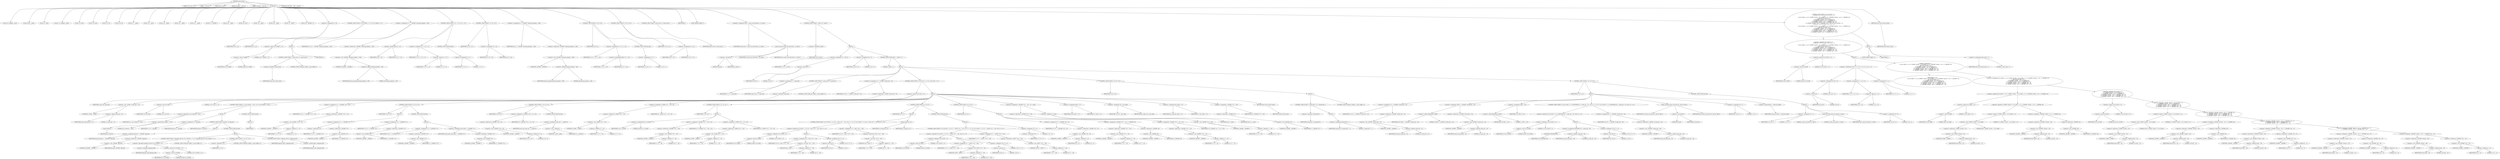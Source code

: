 digraph cache_insert {  
"1000121" [label = "(METHOD,cache_insert)" ]
"1000122" [label = "(PARAM,const char *a1)" ]
"1000123" [label = "(PARAM,__int64 a2)" ]
"1000124" [label = "(PARAM,time_t time1)" ]
"1000125" [label = "(PARAM,unsigned __int64 a4)" ]
"1000126" [label = "(PARAM,unsigned __int16 a5)" ]
"1000127" [label = "(BLOCK,,)" ]
"1000128" [label = "(LOCAL,v6: unsigned __int16)" ]
"1000129" [label = "(LOCAL,result: __int64)" ]
"1000130" [label = "(LOCAL,v11: bool)" ]
"1000131" [label = "(LOCAL,v12: unsigned __int64)" ]
"1000132" [label = "(LOCAL,v13: bool)" ]
"1000133" [label = "(LOCAL,v14: bool)" ]
"1000134" [label = "(LOCAL,v15: int)" ]
"1000135" [label = "(LOCAL,v16: int)" ]
"1000136" [label = "(LOCAL,v17: __int64)" ]
"1000137" [label = "(LOCAL,v18: __int16)" ]
"1000138" [label = "(LOCAL,v19: __int64)" ]
"1000139" [label = "(LOCAL,v20: __int64)" ]
"1000140" [label = "(LOCAL,v21: __int64)" ]
"1000141" [label = "(LOCAL,v22: _QWORD *)" ]
"1000142" [label = "(LOCAL,v23: __int64)" ]
"1000143" [label = "(LOCAL,v24: char *)" ]
"1000144" [label = "(LOCAL,v25: __int64)" ]
"1000145" [label = "(LOCAL,v26: __int64)" ]
"1000146" [label = "(LOCAL,v27: _BYTE *)" ]
"1000147" [label = "(LOCAL,v28: _QWORD [ 2 ])" ]
"1000148" [label = "(<operator>.assignment,v6 = a5)" ]
"1000149" [label = "(IDENTIFIER,v6,v6 = a5)" ]
"1000150" [label = "(IDENTIFIER,a5,v6 = a5)" ]
"1000151" [label = "(CONTROL_STRUCTURE,if ( (a5 & 0x980) == 0 ),if ( (a5 & 0x980) == 0 ))" ]
"1000152" [label = "(<operator>.equals,(a5 & 0x980) == 0)" ]
"1000153" [label = "(<operator>.and,a5 & 0x980)" ]
"1000154" [label = "(IDENTIFIER,a5,a5 & 0x980)" ]
"1000155" [label = "(LITERAL,0x980,a5 & 0x980)" ]
"1000156" [label = "(LITERAL,0,(a5 & 0x980) == 0)" ]
"1000157" [label = "(BLOCK,,)" ]
"1000158" [label = "(CONTROL_STRUCTURE,if ( !insert_error ),if ( !insert_error ))" ]
"1000159" [label = "(<operator>.logicalNot,!insert_error)" ]
"1000160" [label = "(IDENTIFIER,insert_error,!insert_error)" ]
"1000161" [label = "(CONTROL_STRUCTURE,goto LABEL_3;,goto LABEL_3;)" ]
"1000162" [label = "(IDENTIFIER,L,)" ]
"1000163" [label = "(<operator>.assignment,v12 = *(_QWORD *)(dnsmasq_daemon + 456))" ]
"1000164" [label = "(IDENTIFIER,v12,v12 = *(_QWORD *)(dnsmasq_daemon + 456))" ]
"1000165" [label = "(<operator>.indirection,*(_QWORD *)(dnsmasq_daemon + 456))" ]
"1000166" [label = "(<operator>.cast,(_QWORD *)(dnsmasq_daemon + 456))" ]
"1000167" [label = "(UNKNOWN,_QWORD *,_QWORD *)" ]
"1000168" [label = "(<operator>.addition,dnsmasq_daemon + 456)" ]
"1000169" [label = "(IDENTIFIER,dnsmasq_daemon,dnsmasq_daemon + 456)" ]
"1000170" [label = "(LITERAL,456,dnsmasq_daemon + 456)" ]
"1000171" [label = "(CONTROL_STRUCTURE,if ( a4 > v12 ),if ( a4 > v12 ))" ]
"1000172" [label = "(<operator>.greaterThan,a4 > v12)" ]
"1000173" [label = "(IDENTIFIER,a4,a4 > v12)" ]
"1000174" [label = "(IDENTIFIER,v12,a4 > v12)" ]
"1000175" [label = "(<operator>.assignment,v13 = v12 == 0)" ]
"1000176" [label = "(IDENTIFIER,v13,v13 = v12 == 0)" ]
"1000177" [label = "(<operator>.equals,v12 == 0)" ]
"1000178" [label = "(IDENTIFIER,v12,v12 == 0)" ]
"1000179" [label = "(LITERAL,0,v12 == 0)" ]
"1000180" [label = "(CONTROL_STRUCTURE,else,else)" ]
"1000181" [label = "(<operator>.assignment,v13 = 1)" ]
"1000182" [label = "(IDENTIFIER,v13,v13 = 1)" ]
"1000183" [label = "(LITERAL,1,v13 = 1)" ]
"1000184" [label = "(CONTROL_STRUCTURE,if ( v13 ),if ( v13 ))" ]
"1000185" [label = "(IDENTIFIER,v13,if ( v13 ))" ]
"1000186" [label = "(<operator>.assignment,v12 = a4)" ]
"1000187" [label = "(IDENTIFIER,v12,v12 = a4)" ]
"1000188" [label = "(IDENTIFIER,a4,v12 = a4)" ]
"1000189" [label = "(<operator>.assignment,a4 = *(_QWORD *)(dnsmasq_daemon + 448))" ]
"1000190" [label = "(IDENTIFIER,a4,a4 = *(_QWORD *)(dnsmasq_daemon + 448))" ]
"1000191" [label = "(<operator>.indirection,*(_QWORD *)(dnsmasq_daemon + 448))" ]
"1000192" [label = "(<operator>.cast,(_QWORD *)(dnsmasq_daemon + 448))" ]
"1000193" [label = "(UNKNOWN,_QWORD *,_QWORD *)" ]
"1000194" [label = "(<operator>.addition,dnsmasq_daemon + 448)" ]
"1000195" [label = "(IDENTIFIER,dnsmasq_daemon,dnsmasq_daemon + 448)" ]
"1000196" [label = "(LITERAL,448,dnsmasq_daemon + 448)" ]
"1000197" [label = "(CONTROL_STRUCTURE,if ( a4 ),if ( a4 ))" ]
"1000198" [label = "(IDENTIFIER,a4,if ( a4 ))" ]
"1000199" [label = "(<operator>.assignment,v14 = v12 >= a4)" ]
"1000200" [label = "(IDENTIFIER,v14,v14 = v12 >= a4)" ]
"1000201" [label = "(<operator>.greaterEqualsThan,v12 >= a4)" ]
"1000202" [label = "(IDENTIFIER,v12,v12 >= a4)" ]
"1000203" [label = "(IDENTIFIER,a4,v12 >= a4)" ]
"1000204" [label = "(CONTROL_STRUCTURE,else,else)" ]
"1000205" [label = "(<operator>.assignment,v14 = 1)" ]
"1000206" [label = "(IDENTIFIER,v14,v14 = 1)" ]
"1000207" [label = "(LITERAL,1,v14 = 1)" ]
"1000208" [label = "(CONTROL_STRUCTURE,if ( v14 ),if ( v14 ))" ]
"1000209" [label = "(IDENTIFIER,v14,if ( v14 ))" ]
"1000210" [label = "(<operator>.assignment,a4 = v12)" ]
"1000211" [label = "(IDENTIFIER,a4,a4 = v12)" ]
"1000212" [label = "(IDENTIFIER,v12,a4 = v12)" ]
"1000213" [label = "(CONTROL_STRUCTURE,if ( insert_error ),if ( insert_error ))" ]
"1000214" [label = "(IDENTIFIER,insert_error,if ( insert_error ))" ]
"1000215" [label = "(IDENTIFIER,L,)" ]
"1000216" [label = "(JUMP_TARGET,LABEL_3)" ]
"1000217" [label = "(<operator>.assignment,result = cache_scan_free((int)a1, a2, time1))" ]
"1000218" [label = "(IDENTIFIER,result,result = cache_scan_free((int)a1, a2, time1))" ]
"1000219" [label = "(cache_scan_free,cache_scan_free((int)a1, a2, time1))" ]
"1000220" [label = "(<operator>.cast,(int)a1)" ]
"1000221" [label = "(UNKNOWN,int,int)" ]
"1000222" [label = "(IDENTIFIER,a1,(int)a1)" ]
"1000223" [label = "(IDENTIFIER,a2,cache_scan_free((int)a1, a2, time1))" ]
"1000224" [label = "(IDENTIFIER,time1,cache_scan_free((int)a1, a2, time1))" ]
"1000225" [label = "(CONTROL_STRUCTURE,if ( !result ),if ( !result ))" ]
"1000226" [label = "(<operator>.logicalNot,!result)" ]
"1000227" [label = "(IDENTIFIER,result,!result)" ]
"1000228" [label = "(BLOCK,,)" ]
"1000229" [label = "(<operator>.assignment,v15 = v6 & 4)" ]
"1000230" [label = "(IDENTIFIER,v15,v15 = v6 & 4)" ]
"1000231" [label = "(<operator>.and,v6 & 4)" ]
"1000232" [label = "(IDENTIFIER,v6,v6 & 4)" ]
"1000233" [label = "(LITERAL,4,v6 & 4)" ]
"1000234" [label = "(<operator>.assignment,v16 = 0)" ]
"1000235" [label = "(IDENTIFIER,v16,v16 = 0)" ]
"1000236" [label = "(LITERAL,0,v16 = 0)" ]
"1000237" [label = "(CONTROL_STRUCTURE,while ( 1 ),while ( 1 ))" ]
"1000238" [label = "(LITERAL,1,while ( 1 ))" ]
"1000239" [label = "(BLOCK,,)" ]
"1000240" [label = "(<operator>.assignment,v17 = cache_tail)" ]
"1000241" [label = "(IDENTIFIER,v17,v17 = cache_tail)" ]
"1000242" [label = "(IDENTIFIER,cache_tail,v17 = cache_tail)" ]
"1000243" [label = "(CONTROL_STRUCTURE,if ( !cache_tail ),if ( !cache_tail ))" ]
"1000244" [label = "(<operator>.logicalNot,!cache_tail)" ]
"1000245" [label = "(IDENTIFIER,cache_tail,!cache_tail)" ]
"1000246" [label = "(CONTROL_STRUCTURE,goto LABEL_15;,goto LABEL_15;)" ]
"1000247" [label = "(<operator>.assignment,v18 = *(_WORD *)(cache_tail + 52))" ]
"1000248" [label = "(IDENTIFIER,v18,v18 = *(_WORD *)(cache_tail + 52))" ]
"1000249" [label = "(<operator>.indirection,*(_WORD *)(cache_tail + 52))" ]
"1000250" [label = "(<operator>.cast,(_WORD *)(cache_tail + 52))" ]
"1000251" [label = "(UNKNOWN,_WORD *,_WORD *)" ]
"1000252" [label = "(<operator>.addition,cache_tail + 52)" ]
"1000253" [label = "(IDENTIFIER,cache_tail,cache_tail + 52)" ]
"1000254" [label = "(LITERAL,52,cache_tail + 52)" ]
"1000255" [label = "(CONTROL_STRUCTURE,if ( (v18 & 0xC) == 0 ),if ( (v18 & 0xC) == 0 ))" ]
"1000256" [label = "(<operator>.equals,(v18 & 0xC) == 0)" ]
"1000257" [label = "(<operator>.and,v18 & 0xC)" ]
"1000258" [label = "(IDENTIFIER,v18,v18 & 0xC)" ]
"1000259" [label = "(LITERAL,0xC,v18 & 0xC)" ]
"1000260" [label = "(LITERAL,0,(v18 & 0xC) == 0)" ]
"1000261" [label = "(BLOCK,,)" ]
"1000262" [label = "(CONTROL_STRUCTURE,if ( a1 && strlen(a1) > 0x31 ),if ( a1 && strlen(a1) > 0x31 ))" ]
"1000263" [label = "(<operator>.logicalAnd,a1 && strlen(a1) > 0x31)" ]
"1000264" [label = "(IDENTIFIER,a1,a1 && strlen(a1) > 0x31)" ]
"1000265" [label = "(<operator>.greaterThan,strlen(a1) > 0x31)" ]
"1000266" [label = "(strlen,strlen(a1))" ]
"1000267" [label = "(IDENTIFIER,a1,strlen(a1))" ]
"1000268" [label = "(LITERAL,0x31,strlen(a1) > 0x31)" ]
"1000269" [label = "(BLOCK,,)" ]
"1000270" [label = "(<operator>.assignment,v21 = big_free)" ]
"1000271" [label = "(IDENTIFIER,v21,v21 = big_free)" ]
"1000272" [label = "(IDENTIFIER,big_free,v21 = big_free)" ]
"1000273" [label = "(CONTROL_STRUCTURE,if ( big_free ),if ( big_free ))" ]
"1000274" [label = "(IDENTIFIER,big_free,if ( big_free ))" ]
"1000275" [label = "(BLOCK,,)" ]
"1000276" [label = "(<operator>.assignment,big_free = *(_QWORD *)big_free)" ]
"1000277" [label = "(IDENTIFIER,big_free,big_free = *(_QWORD *)big_free)" ]
"1000278" [label = "(<operator>.indirection,*(_QWORD *)big_free)" ]
"1000279" [label = "(<operator>.cast,(_QWORD *)big_free)" ]
"1000280" [label = "(UNKNOWN,_QWORD *,_QWORD *)" ]
"1000281" [label = "(IDENTIFIER,big_free,(_QWORD *)big_free)" ]
"1000282" [label = "(CONTROL_STRUCTURE,else,else)" ]
"1000283" [label = "(BLOCK,,)" ]
"1000284" [label = "(CONTROL_STRUCTURE,if ( !bignames_left && (v6 & 0x5000) == 0 ),if ( !bignames_left && (v6 & 0x5000) == 0 ))" ]
"1000285" [label = "(<operator>.logicalAnd,!bignames_left && (v6 & 0x5000) == 0)" ]
"1000286" [label = "(<operator>.logicalNot,!bignames_left)" ]
"1000287" [label = "(IDENTIFIER,bignames_left,!bignames_left)" ]
"1000288" [label = "(<operator>.equals,(v6 & 0x5000) == 0)" ]
"1000289" [label = "(<operator>.and,v6 & 0x5000)" ]
"1000290" [label = "(IDENTIFIER,v6,v6 & 0x5000)" ]
"1000291" [label = "(LITERAL,0x5000,v6 & 0x5000)" ]
"1000292" [label = "(LITERAL,0,(v6 & 0x5000) == 0)" ]
"1000293" [label = "(CONTROL_STRUCTURE,goto LABEL_15;,goto LABEL_15;)" ]
"1000294" [label = "(CONTROL_STRUCTURE,if ( !v21 ),if ( !v21 ))" ]
"1000295" [label = "(<operator>.logicalNot,!v21)" ]
"1000296" [label = "(IDENTIFIER,v21,!v21)" ]
"1000297" [label = "(CONTROL_STRUCTURE,goto LABEL_15;,goto LABEL_15;)" ]
"1000298" [label = "(CONTROL_STRUCTURE,if ( bignames_left ),if ( bignames_left ))" ]
"1000299" [label = "(IDENTIFIER,bignames_left,if ( bignames_left ))" ]
"1000300" [label = "(<operator>.preDecrement,--bignames_left)" ]
"1000301" [label = "(IDENTIFIER,bignames_left,--bignames_left)" ]
"1000302" [label = "(CONTROL_STRUCTURE,else,else)" ]
"1000303" [label = "(BLOCK,,)" ]
"1000304" [label = "(IDENTIFIER,L,)" ]
"1000305" [label = "(<operator>.assignment,v22 = *(_QWORD **)(v17 + 8))" ]
"1000306" [label = "(IDENTIFIER,v22,v22 = *(_QWORD **)(v17 + 8))" ]
"1000307" [label = "(<operator>.indirection,*(_QWORD **)(v17 + 8))" ]
"1000308" [label = "(<operator>.cast,(_QWORD **)(v17 + 8))" ]
"1000309" [label = "(UNKNOWN,_QWORD **,_QWORD **)" ]
"1000310" [label = "(<operator>.addition,v17 + 8)" ]
"1000311" [label = "(IDENTIFIER,v17,v17 + 8)" ]
"1000312" [label = "(LITERAL,8,v17 + 8)" ]
"1000313" [label = "(CONTROL_STRUCTURE,if ( v22 ),if ( v22 ))" ]
"1000314" [label = "(IDENTIFIER,v22,if ( v22 ))" ]
"1000315" [label = "(BLOCK,,)" ]
"1000316" [label = "(<operator>.assignment,*v22 = *(_QWORD *)v17)" ]
"1000317" [label = "(<operator>.indirection,*v22)" ]
"1000318" [label = "(IDENTIFIER,v22,*v22 = *(_QWORD *)v17)" ]
"1000319" [label = "(<operator>.indirection,*(_QWORD *)v17)" ]
"1000320" [label = "(<operator>.cast,(_QWORD *)v17)" ]
"1000321" [label = "(UNKNOWN,_QWORD *,_QWORD *)" ]
"1000322" [label = "(IDENTIFIER,v17,(_QWORD *)v17)" ]
"1000323" [label = "(<operator>.assignment,v23 = *(_QWORD *)v17)" ]
"1000324" [label = "(IDENTIFIER,v23,v23 = *(_QWORD *)v17)" ]
"1000325" [label = "(<operator>.indirection,*(_QWORD *)v17)" ]
"1000326" [label = "(<operator>.cast,(_QWORD *)v17)" ]
"1000327" [label = "(UNKNOWN,_QWORD *,_QWORD *)" ]
"1000328" [label = "(IDENTIFIER,v17,(_QWORD *)v17)" ]
"1000329" [label = "(CONTROL_STRUCTURE,else,else)" ]
"1000330" [label = "(BLOCK,,)" ]
"1000331" [label = "(<operator>.assignment,v23 = *(_QWORD *)v17)" ]
"1000332" [label = "(IDENTIFIER,v23,v23 = *(_QWORD *)v17)" ]
"1000333" [label = "(<operator>.indirection,*(_QWORD *)v17)" ]
"1000334" [label = "(<operator>.cast,(_QWORD *)v17)" ]
"1000335" [label = "(UNKNOWN,_QWORD *,_QWORD *)" ]
"1000336" [label = "(IDENTIFIER,v17,(_QWORD *)v17)" ]
"1000337" [label = "(<operator>.assignment,cache_head = *(_QWORD *)v17)" ]
"1000338" [label = "(IDENTIFIER,cache_head,cache_head = *(_QWORD *)v17)" ]
"1000339" [label = "(<operator>.indirection,*(_QWORD *)v17)" ]
"1000340" [label = "(<operator>.cast,(_QWORD *)v17)" ]
"1000341" [label = "(UNKNOWN,_QWORD *,_QWORD *)" ]
"1000342" [label = "(IDENTIFIER,v17,(_QWORD *)v17)" ]
"1000343" [label = "(CONTROL_STRUCTURE,if ( v23 ),if ( v23 ))" ]
"1000344" [label = "(IDENTIFIER,v23,if ( v23 ))" ]
"1000345" [label = "(<operator>.assignment,*(_QWORD *)(v23 + 8) = v22)" ]
"1000346" [label = "(<operator>.indirection,*(_QWORD *)(v23 + 8))" ]
"1000347" [label = "(<operator>.cast,(_QWORD *)(v23 + 8))" ]
"1000348" [label = "(UNKNOWN,_QWORD *,_QWORD *)" ]
"1000349" [label = "(<operator>.addition,v23 + 8)" ]
"1000350" [label = "(IDENTIFIER,v23,v23 + 8)" ]
"1000351" [label = "(LITERAL,8,v23 + 8)" ]
"1000352" [label = "(IDENTIFIER,v22,*(_QWORD *)(v23 + 8) = v22)" ]
"1000353" [label = "(CONTROL_STRUCTURE,else,else)" ]
"1000354" [label = "(<operator>.assignment,cache_tail = (__int64)v22)" ]
"1000355" [label = "(IDENTIFIER,cache_tail,cache_tail = (__int64)v22)" ]
"1000356" [label = "(<operator>.cast,(__int64)v22)" ]
"1000357" [label = "(UNKNOWN,__int64,__int64)" ]
"1000358" [label = "(IDENTIFIER,v22,(__int64)v22)" ]
"1000359" [label = "(<operator>.assignment,*(_WORD *)(v17 + 52) = v6)" ]
"1000360" [label = "(<operator>.indirection,*(_WORD *)(v17 + 52))" ]
"1000361" [label = "(<operator>.cast,(_WORD *)(v17 + 52))" ]
"1000362" [label = "(UNKNOWN,_WORD *,_WORD *)" ]
"1000363" [label = "(<operator>.addition,v17 + 52)" ]
"1000364" [label = "(IDENTIFIER,v17,v17 + 52)" ]
"1000365" [label = "(LITERAL,52,v17 + 52)" ]
"1000366" [label = "(IDENTIFIER,v6,*(_WORD *)(v17 + 52) = v6)" ]
"1000367" [label = "(CONTROL_STRUCTURE,if ( v21 ),if ( v21 ))" ]
"1000368" [label = "(IDENTIFIER,v21,if ( v21 ))" ]
"1000369" [label = "(BLOCK,,)" ]
"1000370" [label = "(<operators>.assignmentOr,v6 |= 0x200u)" ]
"1000371" [label = "(IDENTIFIER,v6,v6 |= 0x200u)" ]
"1000372" [label = "(LITERAL,0x200u,v6 |= 0x200u)" ]
"1000373" [label = "(<operator>.assignment,*(_QWORD *)(v17 + 56) = v21)" ]
"1000374" [label = "(<operator>.indirection,*(_QWORD *)(v17 + 56))" ]
"1000375" [label = "(<operator>.cast,(_QWORD *)(v17 + 56))" ]
"1000376" [label = "(UNKNOWN,_QWORD *,_QWORD *)" ]
"1000377" [label = "(<operator>.addition,v17 + 56)" ]
"1000378" [label = "(IDENTIFIER,v17,v17 + 56)" ]
"1000379" [label = "(LITERAL,56,v17 + 56)" ]
"1000380" [label = "(IDENTIFIER,v21,*(_QWORD *)(v17 + 56) = v21)" ]
"1000381" [label = "(<operator>.assignment,*(_WORD *)(v17 + 52) = v6)" ]
"1000382" [label = "(<operator>.indirection,*(_WORD *)(v17 + 52))" ]
"1000383" [label = "(<operator>.cast,(_WORD *)(v17 + 52))" ]
"1000384" [label = "(UNKNOWN,_WORD *,_WORD *)" ]
"1000385" [label = "(<operator>.addition,v17 + 52)" ]
"1000386" [label = "(IDENTIFIER,v17,v17 + 52)" ]
"1000387" [label = "(LITERAL,52,v17 + 52)" ]
"1000388" [label = "(IDENTIFIER,v6,*(_WORD *)(v17 + 52) = v6)" ]
"1000389" [label = "(CONTROL_STRUCTURE,if ( a1 ),if ( a1 ))" ]
"1000390" [label = "(IDENTIFIER,a1,if ( a1 ))" ]
"1000391" [label = "(BLOCK,,)" ]
"1000392" [label = "(CONTROL_STRUCTURE,if ( (v6 & 0x200) != 0 || (v24 = (char *)(v17 + 56), (v6 & 2) != 0) ),if ( (v6 & 0x200) != 0 || (v24 = (char *)(v17 + 56), (v6 & 2) != 0) ))" ]
"1000393" [label = "(<operator>.logicalOr,(v6 & 0x200) != 0 || (v24 = (char *)(v17 + 56), (v6 & 2) != 0))" ]
"1000394" [label = "(<operator>.notEquals,(v6 & 0x200) != 0)" ]
"1000395" [label = "(<operator>.and,v6 & 0x200)" ]
"1000396" [label = "(IDENTIFIER,v6,v6 & 0x200)" ]
"1000397" [label = "(LITERAL,0x200,v6 & 0x200)" ]
"1000398" [label = "(LITERAL,0,(v6 & 0x200) != 0)" ]
"1000399" [label = "(BLOCK,,)" ]
"1000400" [label = "(<operator>.assignment,v24 = (char *)(v17 + 56))" ]
"1000401" [label = "(IDENTIFIER,v24,v24 = (char *)(v17 + 56))" ]
"1000402" [label = "(<operator>.cast,(char *)(v17 + 56))" ]
"1000403" [label = "(UNKNOWN,char *,char *)" ]
"1000404" [label = "(<operator>.addition,v17 + 56)" ]
"1000405" [label = "(IDENTIFIER,v17,v17 + 56)" ]
"1000406" [label = "(LITERAL,56,v17 + 56)" ]
"1000407" [label = "(<operator>.notEquals,(v6 & 2) != 0)" ]
"1000408" [label = "(<operator>.and,v6 & 2)" ]
"1000409" [label = "(IDENTIFIER,v6,v6 & 2)" ]
"1000410" [label = "(LITERAL,2,v6 & 2)" ]
"1000411" [label = "(LITERAL,0,(v6 & 2) != 0)" ]
"1000412" [label = "(<operator>.assignment,v24 = *(char **)(v17 + 56))" ]
"1000413" [label = "(IDENTIFIER,v24,v24 = *(char **)(v17 + 56))" ]
"1000414" [label = "(<operator>.indirection,*(char **)(v17 + 56))" ]
"1000415" [label = "(<operator>.cast,(char **)(v17 + 56))" ]
"1000416" [label = "(UNKNOWN,char **,char **)" ]
"1000417" [label = "(<operator>.addition,v17 + 56)" ]
"1000418" [label = "(IDENTIFIER,v17,v17 + 56)" ]
"1000419" [label = "(LITERAL,56,v17 + 56)" ]
"1000420" [label = "(strcpy,strcpy(v24, a1))" ]
"1000421" [label = "(IDENTIFIER,v24,strcpy(v24, a1))" ]
"1000422" [label = "(IDENTIFIER,a1,strcpy(v24, a1))" ]
"1000423" [label = "(CONTROL_STRUCTURE,else,else)" ]
"1000424" [label = "(BLOCK,,)" ]
"1000425" [label = "(CONTROL_STRUCTURE,if ( (v6 & 0x200) != 0 || (v27 = (_BYTE *)(v17 + 56), (v6 & 2) != 0) ),if ( (v6 & 0x200) != 0 || (v27 = (_BYTE *)(v17 + 56), (v6 & 2) != 0) ))" ]
"1000426" [label = "(<operator>.logicalOr,(v6 & 0x200) != 0 || (v27 = (_BYTE *)(v17 + 56), (v6 & 2) != 0))" ]
"1000427" [label = "(<operator>.notEquals,(v6 & 0x200) != 0)" ]
"1000428" [label = "(<operator>.and,v6 & 0x200)" ]
"1000429" [label = "(IDENTIFIER,v6,v6 & 0x200)" ]
"1000430" [label = "(LITERAL,0x200,v6 & 0x200)" ]
"1000431" [label = "(LITERAL,0,(v6 & 0x200) != 0)" ]
"1000432" [label = "(BLOCK,,)" ]
"1000433" [label = "(<operator>.assignment,v27 = (_BYTE *)(v17 + 56))" ]
"1000434" [label = "(IDENTIFIER,v27,v27 = (_BYTE *)(v17 + 56))" ]
"1000435" [label = "(<operator>.cast,(_BYTE *)(v17 + 56))" ]
"1000436" [label = "(UNKNOWN,_BYTE *,_BYTE *)" ]
"1000437" [label = "(<operator>.addition,v17 + 56)" ]
"1000438" [label = "(IDENTIFIER,v17,v17 + 56)" ]
"1000439" [label = "(LITERAL,56,v17 + 56)" ]
"1000440" [label = "(<operator>.notEquals,(v6 & 2) != 0)" ]
"1000441" [label = "(<operator>.and,v6 & 2)" ]
"1000442" [label = "(IDENTIFIER,v6,v6 & 2)" ]
"1000443" [label = "(LITERAL,2,v6 & 2)" ]
"1000444" [label = "(LITERAL,0,(v6 & 2) != 0)" ]
"1000445" [label = "(<operator>.assignment,v27 = *(_BYTE **)(v17 + 56))" ]
"1000446" [label = "(IDENTIFIER,v27,v27 = *(_BYTE **)(v17 + 56))" ]
"1000447" [label = "(<operator>.indirection,*(_BYTE **)(v17 + 56))" ]
"1000448" [label = "(<operator>.cast,(_BYTE **)(v17 + 56))" ]
"1000449" [label = "(UNKNOWN,_BYTE **,_BYTE **)" ]
"1000450" [label = "(<operator>.addition,v17 + 56)" ]
"1000451" [label = "(IDENTIFIER,v17,v17 + 56)" ]
"1000452" [label = "(LITERAL,56,v17 + 56)" ]
"1000453" [label = "(<operator>.assignment,*v27 = 0)" ]
"1000454" [label = "(<operator>.indirection,*v27)" ]
"1000455" [label = "(IDENTIFIER,v27,*v27 = 0)" ]
"1000456" [label = "(LITERAL,0,*v27 = 0)" ]
"1000457" [label = "(CONTROL_STRUCTURE,if ( a2 ),if ( a2 ))" ]
"1000458" [label = "(IDENTIFIER,a2,if ( a2 ))" ]
"1000459" [label = "(BLOCK,,)" ]
"1000460" [label = "(<operator>.assignment,v25 = *(_QWORD *)(a2 + 8))" ]
"1000461" [label = "(IDENTIFIER,v25,v25 = *(_QWORD *)(a2 + 8))" ]
"1000462" [label = "(<operator>.indirection,*(_QWORD *)(a2 + 8))" ]
"1000463" [label = "(<operator>.cast,(_QWORD *)(a2 + 8))" ]
"1000464" [label = "(UNKNOWN,_QWORD *,_QWORD *)" ]
"1000465" [label = "(<operator>.addition,a2 + 8)" ]
"1000466" [label = "(IDENTIFIER,a2,a2 + 8)" ]
"1000467" [label = "(LITERAL,8,a2 + 8)" ]
"1000468" [label = "(<operator>.assignment,*(_QWORD *)(v17 + 24) = *(_QWORD *)a2)" ]
"1000469" [label = "(<operator>.indirection,*(_QWORD *)(v17 + 24))" ]
"1000470" [label = "(<operator>.cast,(_QWORD *)(v17 + 24))" ]
"1000471" [label = "(UNKNOWN,_QWORD *,_QWORD *)" ]
"1000472" [label = "(<operator>.addition,v17 + 24)" ]
"1000473" [label = "(IDENTIFIER,v17,v17 + 24)" ]
"1000474" [label = "(LITERAL,24,v17 + 24)" ]
"1000475" [label = "(<operator>.indirection,*(_QWORD *)a2)" ]
"1000476" [label = "(<operator>.cast,(_QWORD *)a2)" ]
"1000477" [label = "(UNKNOWN,_QWORD *,_QWORD *)" ]
"1000478" [label = "(IDENTIFIER,a2,(_QWORD *)a2)" ]
"1000479" [label = "(<operator>.assignment,*(_QWORD *)(v17 + 32) = v25)" ]
"1000480" [label = "(<operator>.indirection,*(_QWORD *)(v17 + 32))" ]
"1000481" [label = "(<operator>.cast,(_QWORD *)(v17 + 32))" ]
"1000482" [label = "(UNKNOWN,_QWORD *,_QWORD *)" ]
"1000483" [label = "(<operator>.addition,v17 + 32)" ]
"1000484" [label = "(IDENTIFIER,v17,v17 + 32)" ]
"1000485" [label = "(LITERAL,32,v17 + 32)" ]
"1000486" [label = "(IDENTIFIER,v25,*(_QWORD *)(v17 + 32) = v25)" ]
"1000487" [label = "(<operator>.assignment,*(_QWORD *)(v17 + 40) = a4 + time1)" ]
"1000488" [label = "(<operator>.indirection,*(_QWORD *)(v17 + 40))" ]
"1000489" [label = "(<operator>.cast,(_QWORD *)(v17 + 40))" ]
"1000490" [label = "(UNKNOWN,_QWORD *,_QWORD *)" ]
"1000491" [label = "(<operator>.addition,v17 + 40)" ]
"1000492" [label = "(IDENTIFIER,v17,v17 + 40)" ]
"1000493" [label = "(LITERAL,40,v17 + 40)" ]
"1000494" [label = "(<operator>.addition,a4 + time1)" ]
"1000495" [label = "(IDENTIFIER,a4,a4 + time1)" ]
"1000496" [label = "(IDENTIFIER,time1,a4 + time1)" ]
"1000497" [label = "(<operator>.assignment,result = v17)" ]
"1000498" [label = "(IDENTIFIER,result,result = v17)" ]
"1000499" [label = "(IDENTIFIER,v17,result = v17)" ]
"1000500" [label = "(<operator>.assignment,v26 = new_chain)" ]
"1000501" [label = "(IDENTIFIER,v26,v26 = new_chain)" ]
"1000502" [label = "(IDENTIFIER,new_chain,v26 = new_chain)" ]
"1000503" [label = "(<operator>.assignment,new_chain = v17)" ]
"1000504" [label = "(IDENTIFIER,new_chain,new_chain = v17)" ]
"1000505" [label = "(IDENTIFIER,v17,new_chain = v17)" ]
"1000506" [label = "(<operator>.assignment,*(_QWORD *)v17 = v26)" ]
"1000507" [label = "(<operator>.indirection,*(_QWORD *)v17)" ]
"1000508" [label = "(<operator>.cast,(_QWORD *)v17)" ]
"1000509" [label = "(UNKNOWN,_QWORD *,_QWORD *)" ]
"1000510" [label = "(IDENTIFIER,v17,(_QWORD *)v17)" ]
"1000511" [label = "(IDENTIFIER,v26,*(_QWORD *)v17 = v26)" ]
"1000512" [label = "(RETURN,return result;,return result;)" ]
"1000513" [label = "(IDENTIFIER,result,return result;)" ]
"1000514" [label = "(CONTROL_STRUCTURE,if ( v16 ),if ( v16 ))" ]
"1000515" [label = "(IDENTIFIER,v16,if ( v16 ))" ]
"1000516" [label = "(BLOCK,,)" ]
"1000517" [label = "(CONTROL_STRUCTURE,if ( !warned_9671 ),if ( !warned_9671 ))" ]
"1000518" [label = "(<operator>.logicalNot,!warned_9671)" ]
"1000519" [label = "(IDENTIFIER,warned_9671,!warned_9671)" ]
"1000520" [label = "(BLOCK,,)" ]
"1000521" [label = "(<operator>.assignment,warned_9671 = 1)" ]
"1000522" [label = "(IDENTIFIER,warned_9671,warned_9671 = 1)" ]
"1000523" [label = "(LITERAL,1,warned_9671 = 1)" ]
"1000524" [label = "(CONTROL_STRUCTURE,goto LABEL_15;,goto LABEL_15;)" ]
"1000525" [label = "(CONTROL_STRUCTURE,if ( v15 ),if ( v15 ))" ]
"1000526" [label = "(IDENTIFIER,v15,if ( v15 ))" ]
"1000527" [label = "(BLOCK,,)" ]
"1000528" [label = "(<operator>.assignment,v19 = *(_QWORD *)(cache_tail + 32))" ]
"1000529" [label = "(IDENTIFIER,v19,v19 = *(_QWORD *)(cache_tail + 32))" ]
"1000530" [label = "(<operator>.indirection,*(_QWORD *)(cache_tail + 32))" ]
"1000531" [label = "(<operator>.cast,(_QWORD *)(cache_tail + 32))" ]
"1000532" [label = "(UNKNOWN,_QWORD *,_QWORD *)" ]
"1000533" [label = "(<operator>.addition,cache_tail + 32)" ]
"1000534" [label = "(IDENTIFIER,cache_tail,cache_tail + 32)" ]
"1000535" [label = "(LITERAL,32,cache_tail + 32)" ]
"1000536" [label = "(<operator>.assignment,v28[0] = *(_QWORD *)(cache_tail + 24))" ]
"1000537" [label = "(<operator>.indirectIndexAccess,v28[0])" ]
"1000538" [label = "(IDENTIFIER,v28,v28[0] = *(_QWORD *)(cache_tail + 24))" ]
"1000539" [label = "(LITERAL,0,v28[0] = *(_QWORD *)(cache_tail + 24))" ]
"1000540" [label = "(<operator>.indirection,*(_QWORD *)(cache_tail + 24))" ]
"1000541" [label = "(<operator>.cast,(_QWORD *)(cache_tail + 24))" ]
"1000542" [label = "(UNKNOWN,_QWORD *,_QWORD *)" ]
"1000543" [label = "(<operator>.addition,cache_tail + 24)" ]
"1000544" [label = "(IDENTIFIER,cache_tail,cache_tail + 24)" ]
"1000545" [label = "(LITERAL,24,cache_tail + 24)" ]
"1000546" [label = "(<operator>.assignment,v28[1] = v19)" ]
"1000547" [label = "(<operator>.indirectIndexAccess,v28[1])" ]
"1000548" [label = "(IDENTIFIER,v28,v28[1] = v19)" ]
"1000549" [label = "(LITERAL,1,v28[1] = v19)" ]
"1000550" [label = "(IDENTIFIER,v19,v28[1] = v19)" ]
"1000551" [label = "(CONTROL_STRUCTURE,if ( (v18 & 0x200) != 0 || (LODWORD(v20) = cache_tail + 56, (v18 & 2) != 0) ),if ( (v18 & 0x200) != 0 || (LODWORD(v20) = cache_tail + 56, (v18 & 2) != 0) ))" ]
"1000552" [label = "(<operator>.logicalOr,(v18 & 0x200) != 0 || (LODWORD(v20) = cache_tail + 56, (v18 & 2) != 0))" ]
"1000553" [label = "(<operator>.notEquals,(v18 & 0x200) != 0)" ]
"1000554" [label = "(<operator>.and,v18 & 0x200)" ]
"1000555" [label = "(IDENTIFIER,v18,v18 & 0x200)" ]
"1000556" [label = "(LITERAL,0x200,v18 & 0x200)" ]
"1000557" [label = "(LITERAL,0,(v18 & 0x200) != 0)" ]
"1000558" [label = "(BLOCK,,)" ]
"1000559" [label = "(<operator>.assignment,LODWORD(v20) = cache_tail + 56)" ]
"1000560" [label = "(LODWORD,LODWORD(v20))" ]
"1000561" [label = "(IDENTIFIER,v20,LODWORD(v20))" ]
"1000562" [label = "(<operator>.addition,cache_tail + 56)" ]
"1000563" [label = "(IDENTIFIER,cache_tail,cache_tail + 56)" ]
"1000564" [label = "(LITERAL,56,cache_tail + 56)" ]
"1000565" [label = "(<operator>.notEquals,(v18 & 2) != 0)" ]
"1000566" [label = "(<operator>.and,v18 & 2)" ]
"1000567" [label = "(IDENTIFIER,v18,v18 & 2)" ]
"1000568" [label = "(LITERAL,2,v18 & 2)" ]
"1000569" [label = "(LITERAL,0,(v18 & 2) != 0)" ]
"1000570" [label = "(<operator>.assignment,v20 = *(_QWORD *)(cache_tail + 56))" ]
"1000571" [label = "(IDENTIFIER,v20,v20 = *(_QWORD *)(cache_tail + 56))" ]
"1000572" [label = "(<operator>.indirection,*(_QWORD *)(cache_tail + 56))" ]
"1000573" [label = "(<operator>.cast,(_QWORD *)(cache_tail + 56))" ]
"1000574" [label = "(UNKNOWN,_QWORD *,_QWORD *)" ]
"1000575" [label = "(<operator>.addition,cache_tail + 56)" ]
"1000576" [label = "(IDENTIFIER,cache_tail,cache_tail + 56)" ]
"1000577" [label = "(LITERAL,56,cache_tail + 56)" ]
"1000578" [label = "(cache_scan_free,cache_scan_free(v20, (int)v28, time1))" ]
"1000579" [label = "(IDENTIFIER,v20,cache_scan_free(v20, (int)v28, time1))" ]
"1000580" [label = "(<operator>.cast,(int)v28)" ]
"1000581" [label = "(UNKNOWN,int,int)" ]
"1000582" [label = "(IDENTIFIER,v28,(int)v28)" ]
"1000583" [label = "(IDENTIFIER,time1,cache_scan_free(v20, (int)v28, time1))" ]
"1000584" [label = "(<operator>.assignment,v16 = 1)" ]
"1000585" [label = "(IDENTIFIER,v16,v16 = 1)" ]
"1000586" [label = "(LITERAL,1,v16 = 1)" ]
"1000587" [label = "(<operator>.preIncrement,++cache_live_freed)" ]
"1000588" [label = "(IDENTIFIER,cache_live_freed,++cache_live_freed)" ]
"1000589" [label = "(CONTROL_STRUCTURE,else,else)" ]
"1000590" [label = "(BLOCK,,)" ]
"1000591" [label = "(<operator>.assignment,v15 = 1)" ]
"1000592" [label = "(IDENTIFIER,v15,v15 = 1)" ]
"1000593" [label = "(LITERAL,1,v15 = 1)" ]
"1000594" [label = "(cache_scan_free,cache_scan_free(0, 0, time1))" ]
"1000595" [label = "(LITERAL,0,cache_scan_free(0, 0, time1))" ]
"1000596" [label = "(LITERAL,0,cache_scan_free(0, 0, time1))" ]
"1000597" [label = "(IDENTIFIER,time1,cache_scan_free(0, 0, time1))" ]
"1000598" [label = "(<operator>.assignment,v16 = 0)" ]
"1000599" [label = "(IDENTIFIER,v16,v16 = 0)" ]
"1000600" [label = "(LITERAL,0,v16 = 0)" ]
"1000601" [label = "(CONTROL_STRUCTURE,if ( (v6 & 0x180) == 0\n    || ((v6 & 8) != 0 ? (v11 = a2 == 0) : (v11 = 1),\n        v11\n     || ((v6 & 0x80) == 0 || (*(_WORD *)(result + 52) & 0x80) == 0 || *(_DWORD *)(result + 24) != *(_DWORD *)a2)\n     && ((v6 & 0x100) == 0\n      || (*(_WORD *)(result + 52) & 0x100) == 0\n      || *(_DWORD *)(result + 24) != *(_DWORD *)a2\n      || *(_DWORD *)(result + 28) != *(_DWORD *)(a2 + 4)\n      || *(_DWORD *)(result + 32) != *(_DWORD *)(a2 + 8)\n      || *(_DWORD *)(result + 36) != *(_DWORD *)(a2 + 12))) ),if ( (v6 & 0x180) == 0\n    || ((v6 & 8) != 0 ? (v11 = a2 == 0) : (v11 = 1),\n        v11\n     || ((v6 & 0x80) == 0 || (*(_WORD *)(result + 52) & 0x80) == 0 || *(_DWORD *)(result + 24) != *(_DWORD *)a2)\n     && ((v6 & 0x100) == 0\n      || (*(_WORD *)(result + 52) & 0x100) == 0\n      || *(_DWORD *)(result + 24) != *(_DWORD *)a2\n      || *(_DWORD *)(result + 28) != *(_DWORD *)(a2 + 4)\n      || *(_DWORD *)(result + 32) != *(_DWORD *)(a2 + 8)\n      || *(_DWORD *)(result + 36) != *(_DWORD *)(a2 + 12))) ))" ]
"1000602" [label = "(<operator>.logicalOr,(v6 & 0x180) == 0\n    || ((v6 & 8) != 0 ? (v11 = a2 == 0) : (v11 = 1),\n        v11\n     || ((v6 & 0x80) == 0 || (*(_WORD *)(result + 52) & 0x80) == 0 || *(_DWORD *)(result + 24) != *(_DWORD *)a2)\n     && ((v6 & 0x100) == 0\n      || (*(_WORD *)(result + 52) & 0x100) == 0\n      || *(_DWORD *)(result + 24) != *(_DWORD *)a2\n      || *(_DWORD *)(result + 28) != *(_DWORD *)(a2 + 4)\n      || *(_DWORD *)(result + 32) != *(_DWORD *)(a2 + 8)\n      || *(_DWORD *)(result + 36) != *(_DWORD *)(a2 + 12))))" ]
"1000603" [label = "(<operator>.equals,(v6 & 0x180) == 0)" ]
"1000604" [label = "(<operator>.and,v6 & 0x180)" ]
"1000605" [label = "(IDENTIFIER,v6,v6 & 0x180)" ]
"1000606" [label = "(LITERAL,0x180,v6 & 0x180)" ]
"1000607" [label = "(LITERAL,0,(v6 & 0x180) == 0)" ]
"1000608" [label = "(BLOCK,,)" ]
"1000609" [label = "(<operator>.conditional,(v6 & 8) != 0 ? (v11 = a2 == 0) : (v11 = 1))" ]
"1000610" [label = "(<operator>.notEquals,(v6 & 8) != 0)" ]
"1000611" [label = "(<operator>.and,v6 & 8)" ]
"1000612" [label = "(IDENTIFIER,v6,v6 & 8)" ]
"1000613" [label = "(LITERAL,8,v6 & 8)" ]
"1000614" [label = "(LITERAL,0,(v6 & 8) != 0)" ]
"1000615" [label = "(<operator>.assignment,v11 = a2 == 0)" ]
"1000616" [label = "(IDENTIFIER,v11,v11 = a2 == 0)" ]
"1000617" [label = "(<operator>.equals,a2 == 0)" ]
"1000618" [label = "(IDENTIFIER,a2,a2 == 0)" ]
"1000619" [label = "(LITERAL,0,a2 == 0)" ]
"1000620" [label = "(<operator>.assignment,v11 = 1)" ]
"1000621" [label = "(IDENTIFIER,v11,v11 = 1)" ]
"1000622" [label = "(LITERAL,1,v11 = 1)" ]
"1000623" [label = "(<operator>.logicalOr,v11\n     || ((v6 & 0x80) == 0 || (*(_WORD *)(result + 52) & 0x80) == 0 || *(_DWORD *)(result + 24) != *(_DWORD *)a2)\n     && ((v6 & 0x100) == 0\n      || (*(_WORD *)(result + 52) & 0x100) == 0\n      || *(_DWORD *)(result + 24) != *(_DWORD *)a2\n      || *(_DWORD *)(result + 28) != *(_DWORD *)(a2 + 4)\n      || *(_DWORD *)(result + 32) != *(_DWORD *)(a2 + 8)\n      || *(_DWORD *)(result + 36) != *(_DWORD *)(a2 + 12)))" ]
"1000624" [label = "(IDENTIFIER,v11,v11\n     || ((v6 & 0x80) == 0 || (*(_WORD *)(result + 52) & 0x80) == 0 || *(_DWORD *)(result + 24) != *(_DWORD *)a2)\n     && ((v6 & 0x100) == 0\n      || (*(_WORD *)(result + 52) & 0x100) == 0\n      || *(_DWORD *)(result + 24) != *(_DWORD *)a2\n      || *(_DWORD *)(result + 28) != *(_DWORD *)(a2 + 4)\n      || *(_DWORD *)(result + 32) != *(_DWORD *)(a2 + 8)\n      || *(_DWORD *)(result + 36) != *(_DWORD *)(a2 + 12)))" ]
"1000625" [label = "(<operator>.logicalAnd,((v6 & 0x80) == 0 || (*(_WORD *)(result + 52) & 0x80) == 0 || *(_DWORD *)(result + 24) != *(_DWORD *)a2)\n     && ((v6 & 0x100) == 0\n      || (*(_WORD *)(result + 52) & 0x100) == 0\n      || *(_DWORD *)(result + 24) != *(_DWORD *)a2\n      || *(_DWORD *)(result + 28) != *(_DWORD *)(a2 + 4)\n      || *(_DWORD *)(result + 32) != *(_DWORD *)(a2 + 8)\n      || *(_DWORD *)(result + 36) != *(_DWORD *)(a2 + 12)))" ]
"1000626" [label = "(<operator>.logicalOr,(v6 & 0x80) == 0 || (*(_WORD *)(result + 52) & 0x80) == 0 || *(_DWORD *)(result + 24) != *(_DWORD *)a2)" ]
"1000627" [label = "(<operator>.equals,(v6 & 0x80) == 0)" ]
"1000628" [label = "(<operator>.and,v6 & 0x80)" ]
"1000629" [label = "(IDENTIFIER,v6,v6 & 0x80)" ]
"1000630" [label = "(LITERAL,0x80,v6 & 0x80)" ]
"1000631" [label = "(LITERAL,0,(v6 & 0x80) == 0)" ]
"1000632" [label = "(<operator>.logicalOr,(*(_WORD *)(result + 52) & 0x80) == 0 || *(_DWORD *)(result + 24) != *(_DWORD *)a2)" ]
"1000633" [label = "(<operator>.equals,(*(_WORD *)(result + 52) & 0x80) == 0)" ]
"1000634" [label = "(<operator>.and,*(_WORD *)(result + 52) & 0x80)" ]
"1000635" [label = "(<operator>.indirection,*(_WORD *)(result + 52))" ]
"1000636" [label = "(<operator>.cast,(_WORD *)(result + 52))" ]
"1000637" [label = "(UNKNOWN,_WORD *,_WORD *)" ]
"1000638" [label = "(<operator>.addition,result + 52)" ]
"1000639" [label = "(IDENTIFIER,result,result + 52)" ]
"1000640" [label = "(LITERAL,52,result + 52)" ]
"1000641" [label = "(LITERAL,0x80,*(_WORD *)(result + 52) & 0x80)" ]
"1000642" [label = "(LITERAL,0,(*(_WORD *)(result + 52) & 0x80) == 0)" ]
"1000643" [label = "(<operator>.notEquals,*(_DWORD *)(result + 24) != *(_DWORD *)a2)" ]
"1000644" [label = "(<operator>.indirection,*(_DWORD *)(result + 24))" ]
"1000645" [label = "(<operator>.cast,(_DWORD *)(result + 24))" ]
"1000646" [label = "(UNKNOWN,_DWORD *,_DWORD *)" ]
"1000647" [label = "(<operator>.addition,result + 24)" ]
"1000648" [label = "(IDENTIFIER,result,result + 24)" ]
"1000649" [label = "(LITERAL,24,result + 24)" ]
"1000650" [label = "(<operator>.indirection,*(_DWORD *)a2)" ]
"1000651" [label = "(<operator>.cast,(_DWORD *)a2)" ]
"1000652" [label = "(UNKNOWN,_DWORD *,_DWORD *)" ]
"1000653" [label = "(IDENTIFIER,a2,(_DWORD *)a2)" ]
"1000654" [label = "(<operator>.logicalOr,(v6 & 0x100) == 0\n      || (*(_WORD *)(result + 52) & 0x100) == 0\n      || *(_DWORD *)(result + 24) != *(_DWORD *)a2\n      || *(_DWORD *)(result + 28) != *(_DWORD *)(a2 + 4)\n      || *(_DWORD *)(result + 32) != *(_DWORD *)(a2 + 8)\n      || *(_DWORD *)(result + 36) != *(_DWORD *)(a2 + 12))" ]
"1000655" [label = "(<operator>.equals,(v6 & 0x100) == 0)" ]
"1000656" [label = "(<operator>.and,v6 & 0x100)" ]
"1000657" [label = "(IDENTIFIER,v6,v6 & 0x100)" ]
"1000658" [label = "(LITERAL,0x100,v6 & 0x100)" ]
"1000659" [label = "(LITERAL,0,(v6 & 0x100) == 0)" ]
"1000660" [label = "(<operator>.logicalOr,(*(_WORD *)(result + 52) & 0x100) == 0\n      || *(_DWORD *)(result + 24) != *(_DWORD *)a2\n      || *(_DWORD *)(result + 28) != *(_DWORD *)(a2 + 4)\n      || *(_DWORD *)(result + 32) != *(_DWORD *)(a2 + 8)\n      || *(_DWORD *)(result + 36) != *(_DWORD *)(a2 + 12))" ]
"1000661" [label = "(<operator>.equals,(*(_WORD *)(result + 52) & 0x100) == 0)" ]
"1000662" [label = "(<operator>.and,*(_WORD *)(result + 52) & 0x100)" ]
"1000663" [label = "(<operator>.indirection,*(_WORD *)(result + 52))" ]
"1000664" [label = "(<operator>.cast,(_WORD *)(result + 52))" ]
"1000665" [label = "(UNKNOWN,_WORD *,_WORD *)" ]
"1000666" [label = "(<operator>.addition,result + 52)" ]
"1000667" [label = "(IDENTIFIER,result,result + 52)" ]
"1000668" [label = "(LITERAL,52,result + 52)" ]
"1000669" [label = "(LITERAL,0x100,*(_WORD *)(result + 52) & 0x100)" ]
"1000670" [label = "(LITERAL,0,(*(_WORD *)(result + 52) & 0x100) == 0)" ]
"1000671" [label = "(<operator>.logicalOr,*(_DWORD *)(result + 24) != *(_DWORD *)a2\n      || *(_DWORD *)(result + 28) != *(_DWORD *)(a2 + 4)\n      || *(_DWORD *)(result + 32) != *(_DWORD *)(a2 + 8)\n      || *(_DWORD *)(result + 36) != *(_DWORD *)(a2 + 12))" ]
"1000672" [label = "(<operator>.notEquals,*(_DWORD *)(result + 24) != *(_DWORD *)a2)" ]
"1000673" [label = "(<operator>.indirection,*(_DWORD *)(result + 24))" ]
"1000674" [label = "(<operator>.cast,(_DWORD *)(result + 24))" ]
"1000675" [label = "(UNKNOWN,_DWORD *,_DWORD *)" ]
"1000676" [label = "(<operator>.addition,result + 24)" ]
"1000677" [label = "(IDENTIFIER,result,result + 24)" ]
"1000678" [label = "(LITERAL,24,result + 24)" ]
"1000679" [label = "(<operator>.indirection,*(_DWORD *)a2)" ]
"1000680" [label = "(<operator>.cast,(_DWORD *)a2)" ]
"1000681" [label = "(UNKNOWN,_DWORD *,_DWORD *)" ]
"1000682" [label = "(IDENTIFIER,a2,(_DWORD *)a2)" ]
"1000683" [label = "(<operator>.logicalOr,*(_DWORD *)(result + 28) != *(_DWORD *)(a2 + 4)\n      || *(_DWORD *)(result + 32) != *(_DWORD *)(a2 + 8)\n      || *(_DWORD *)(result + 36) != *(_DWORD *)(a2 + 12))" ]
"1000684" [label = "(<operator>.notEquals,*(_DWORD *)(result + 28) != *(_DWORD *)(a2 + 4))" ]
"1000685" [label = "(<operator>.indirection,*(_DWORD *)(result + 28))" ]
"1000686" [label = "(<operator>.cast,(_DWORD *)(result + 28))" ]
"1000687" [label = "(UNKNOWN,_DWORD *,_DWORD *)" ]
"1000688" [label = "(<operator>.addition,result + 28)" ]
"1000689" [label = "(IDENTIFIER,result,result + 28)" ]
"1000690" [label = "(LITERAL,28,result + 28)" ]
"1000691" [label = "(<operator>.indirection,*(_DWORD *)(a2 + 4))" ]
"1000692" [label = "(<operator>.cast,(_DWORD *)(a2 + 4))" ]
"1000693" [label = "(UNKNOWN,_DWORD *,_DWORD *)" ]
"1000694" [label = "(<operator>.addition,a2 + 4)" ]
"1000695" [label = "(IDENTIFIER,a2,a2 + 4)" ]
"1000696" [label = "(LITERAL,4,a2 + 4)" ]
"1000697" [label = "(<operator>.logicalOr,*(_DWORD *)(result + 32) != *(_DWORD *)(a2 + 8)\n      || *(_DWORD *)(result + 36) != *(_DWORD *)(a2 + 12))" ]
"1000698" [label = "(<operator>.notEquals,*(_DWORD *)(result + 32) != *(_DWORD *)(a2 + 8))" ]
"1000699" [label = "(<operator>.indirection,*(_DWORD *)(result + 32))" ]
"1000700" [label = "(<operator>.cast,(_DWORD *)(result + 32))" ]
"1000701" [label = "(UNKNOWN,_DWORD *,_DWORD *)" ]
"1000702" [label = "(<operator>.addition,result + 32)" ]
"1000703" [label = "(IDENTIFIER,result,result + 32)" ]
"1000704" [label = "(LITERAL,32,result + 32)" ]
"1000705" [label = "(<operator>.indirection,*(_DWORD *)(a2 + 8))" ]
"1000706" [label = "(<operator>.cast,(_DWORD *)(a2 + 8))" ]
"1000707" [label = "(UNKNOWN,_DWORD *,_DWORD *)" ]
"1000708" [label = "(<operator>.addition,a2 + 8)" ]
"1000709" [label = "(IDENTIFIER,a2,a2 + 8)" ]
"1000710" [label = "(LITERAL,8,a2 + 8)" ]
"1000711" [label = "(<operator>.notEquals,*(_DWORD *)(result + 36) != *(_DWORD *)(a2 + 12))" ]
"1000712" [label = "(<operator>.indirection,*(_DWORD *)(result + 36))" ]
"1000713" [label = "(<operator>.cast,(_DWORD *)(result + 36))" ]
"1000714" [label = "(UNKNOWN,_DWORD *,_DWORD *)" ]
"1000715" [label = "(<operator>.addition,result + 36)" ]
"1000716" [label = "(IDENTIFIER,result,result + 36)" ]
"1000717" [label = "(LITERAL,36,result + 36)" ]
"1000718" [label = "(<operator>.indirection,*(_DWORD *)(a2 + 12))" ]
"1000719" [label = "(<operator>.cast,(_DWORD *)(a2 + 12))" ]
"1000720" [label = "(UNKNOWN,_DWORD *,_DWORD *)" ]
"1000721" [label = "(<operator>.addition,a2 + 12)" ]
"1000722" [label = "(IDENTIFIER,a2,a2 + 12)" ]
"1000723" [label = "(LITERAL,12,a2 + 12)" ]
"1000724" [label = "(BLOCK,,)" ]
"1000725" [label = "(JUMP_TARGET,LABEL_15)" ]
"1000726" [label = "(IDENTIFIER,L,)" ]
"1000727" [label = "(<operator>.assignment,insert_error = 1)" ]
"1000728" [label = "(IDENTIFIER,insert_error,insert_error = 1)" ]
"1000729" [label = "(LITERAL,1,insert_error = 1)" ]
"1000730" [label = "(RETURN,return result;,return result;)" ]
"1000731" [label = "(IDENTIFIER,result,return result;)" ]
"1000732" [label = "(METHOD_RETURN,__int64 __fastcall)" ]
  "1000121" -> "1000122" 
  "1000121" -> "1000123" 
  "1000121" -> "1000124" 
  "1000121" -> "1000125" 
  "1000121" -> "1000126" 
  "1000121" -> "1000127" 
  "1000121" -> "1000732" 
  "1000127" -> "1000128" 
  "1000127" -> "1000129" 
  "1000127" -> "1000130" 
  "1000127" -> "1000131" 
  "1000127" -> "1000132" 
  "1000127" -> "1000133" 
  "1000127" -> "1000134" 
  "1000127" -> "1000135" 
  "1000127" -> "1000136" 
  "1000127" -> "1000137" 
  "1000127" -> "1000138" 
  "1000127" -> "1000139" 
  "1000127" -> "1000140" 
  "1000127" -> "1000141" 
  "1000127" -> "1000142" 
  "1000127" -> "1000143" 
  "1000127" -> "1000144" 
  "1000127" -> "1000145" 
  "1000127" -> "1000146" 
  "1000127" -> "1000147" 
  "1000127" -> "1000148" 
  "1000127" -> "1000151" 
  "1000127" -> "1000163" 
  "1000127" -> "1000171" 
  "1000127" -> "1000184" 
  "1000127" -> "1000189" 
  "1000127" -> "1000197" 
  "1000127" -> "1000208" 
  "1000127" -> "1000213" 
  "1000127" -> "1000215" 
  "1000127" -> "1000216" 
  "1000127" -> "1000217" 
  "1000127" -> "1000225" 
  "1000127" -> "1000601" 
  "1000127" -> "1000730" 
  "1000148" -> "1000149" 
  "1000148" -> "1000150" 
  "1000151" -> "1000152" 
  "1000151" -> "1000157" 
  "1000152" -> "1000153" 
  "1000152" -> "1000156" 
  "1000153" -> "1000154" 
  "1000153" -> "1000155" 
  "1000157" -> "1000158" 
  "1000157" -> "1000162" 
  "1000158" -> "1000159" 
  "1000158" -> "1000161" 
  "1000159" -> "1000160" 
  "1000163" -> "1000164" 
  "1000163" -> "1000165" 
  "1000165" -> "1000166" 
  "1000166" -> "1000167" 
  "1000166" -> "1000168" 
  "1000168" -> "1000169" 
  "1000168" -> "1000170" 
  "1000171" -> "1000172" 
  "1000171" -> "1000175" 
  "1000171" -> "1000180" 
  "1000172" -> "1000173" 
  "1000172" -> "1000174" 
  "1000175" -> "1000176" 
  "1000175" -> "1000177" 
  "1000177" -> "1000178" 
  "1000177" -> "1000179" 
  "1000180" -> "1000181" 
  "1000181" -> "1000182" 
  "1000181" -> "1000183" 
  "1000184" -> "1000185" 
  "1000184" -> "1000186" 
  "1000186" -> "1000187" 
  "1000186" -> "1000188" 
  "1000189" -> "1000190" 
  "1000189" -> "1000191" 
  "1000191" -> "1000192" 
  "1000192" -> "1000193" 
  "1000192" -> "1000194" 
  "1000194" -> "1000195" 
  "1000194" -> "1000196" 
  "1000197" -> "1000198" 
  "1000197" -> "1000199" 
  "1000197" -> "1000204" 
  "1000199" -> "1000200" 
  "1000199" -> "1000201" 
  "1000201" -> "1000202" 
  "1000201" -> "1000203" 
  "1000204" -> "1000205" 
  "1000205" -> "1000206" 
  "1000205" -> "1000207" 
  "1000208" -> "1000209" 
  "1000208" -> "1000210" 
  "1000210" -> "1000211" 
  "1000210" -> "1000212" 
  "1000213" -> "1000214" 
  "1000217" -> "1000218" 
  "1000217" -> "1000219" 
  "1000219" -> "1000220" 
  "1000219" -> "1000223" 
  "1000219" -> "1000224" 
  "1000220" -> "1000221" 
  "1000220" -> "1000222" 
  "1000225" -> "1000226" 
  "1000225" -> "1000228" 
  "1000226" -> "1000227" 
  "1000228" -> "1000229" 
  "1000228" -> "1000234" 
  "1000228" -> "1000237" 
  "1000229" -> "1000230" 
  "1000229" -> "1000231" 
  "1000231" -> "1000232" 
  "1000231" -> "1000233" 
  "1000234" -> "1000235" 
  "1000234" -> "1000236" 
  "1000237" -> "1000238" 
  "1000237" -> "1000239" 
  "1000239" -> "1000240" 
  "1000239" -> "1000243" 
  "1000239" -> "1000247" 
  "1000239" -> "1000255" 
  "1000239" -> "1000514" 
  "1000239" -> "1000525" 
  "1000240" -> "1000241" 
  "1000240" -> "1000242" 
  "1000243" -> "1000244" 
  "1000243" -> "1000246" 
  "1000244" -> "1000245" 
  "1000247" -> "1000248" 
  "1000247" -> "1000249" 
  "1000249" -> "1000250" 
  "1000250" -> "1000251" 
  "1000250" -> "1000252" 
  "1000252" -> "1000253" 
  "1000252" -> "1000254" 
  "1000255" -> "1000256" 
  "1000255" -> "1000261" 
  "1000256" -> "1000257" 
  "1000256" -> "1000260" 
  "1000257" -> "1000258" 
  "1000257" -> "1000259" 
  "1000261" -> "1000262" 
  "1000261" -> "1000305" 
  "1000261" -> "1000313" 
  "1000261" -> "1000343" 
  "1000261" -> "1000359" 
  "1000261" -> "1000367" 
  "1000261" -> "1000389" 
  "1000261" -> "1000457" 
  "1000261" -> "1000487" 
  "1000261" -> "1000497" 
  "1000261" -> "1000500" 
  "1000261" -> "1000503" 
  "1000261" -> "1000506" 
  "1000261" -> "1000512" 
  "1000262" -> "1000263" 
  "1000262" -> "1000269" 
  "1000262" -> "1000302" 
  "1000263" -> "1000264" 
  "1000263" -> "1000265" 
  "1000265" -> "1000266" 
  "1000265" -> "1000268" 
  "1000266" -> "1000267" 
  "1000269" -> "1000270" 
  "1000269" -> "1000273" 
  "1000270" -> "1000271" 
  "1000270" -> "1000272" 
  "1000273" -> "1000274" 
  "1000273" -> "1000275" 
  "1000273" -> "1000282" 
  "1000275" -> "1000276" 
  "1000276" -> "1000277" 
  "1000276" -> "1000278" 
  "1000278" -> "1000279" 
  "1000279" -> "1000280" 
  "1000279" -> "1000281" 
  "1000282" -> "1000283" 
  "1000283" -> "1000284" 
  "1000283" -> "1000294" 
  "1000283" -> "1000298" 
  "1000284" -> "1000285" 
  "1000284" -> "1000293" 
  "1000285" -> "1000286" 
  "1000285" -> "1000288" 
  "1000286" -> "1000287" 
  "1000288" -> "1000289" 
  "1000288" -> "1000292" 
  "1000289" -> "1000290" 
  "1000289" -> "1000291" 
  "1000294" -> "1000295" 
  "1000294" -> "1000297" 
  "1000295" -> "1000296" 
  "1000298" -> "1000299" 
  "1000298" -> "1000300" 
  "1000300" -> "1000301" 
  "1000302" -> "1000303" 
  "1000303" -> "1000304" 
  "1000305" -> "1000306" 
  "1000305" -> "1000307" 
  "1000307" -> "1000308" 
  "1000308" -> "1000309" 
  "1000308" -> "1000310" 
  "1000310" -> "1000311" 
  "1000310" -> "1000312" 
  "1000313" -> "1000314" 
  "1000313" -> "1000315" 
  "1000313" -> "1000329" 
  "1000315" -> "1000316" 
  "1000315" -> "1000323" 
  "1000316" -> "1000317" 
  "1000316" -> "1000319" 
  "1000317" -> "1000318" 
  "1000319" -> "1000320" 
  "1000320" -> "1000321" 
  "1000320" -> "1000322" 
  "1000323" -> "1000324" 
  "1000323" -> "1000325" 
  "1000325" -> "1000326" 
  "1000326" -> "1000327" 
  "1000326" -> "1000328" 
  "1000329" -> "1000330" 
  "1000330" -> "1000331" 
  "1000330" -> "1000337" 
  "1000331" -> "1000332" 
  "1000331" -> "1000333" 
  "1000333" -> "1000334" 
  "1000334" -> "1000335" 
  "1000334" -> "1000336" 
  "1000337" -> "1000338" 
  "1000337" -> "1000339" 
  "1000339" -> "1000340" 
  "1000340" -> "1000341" 
  "1000340" -> "1000342" 
  "1000343" -> "1000344" 
  "1000343" -> "1000345" 
  "1000343" -> "1000353" 
  "1000345" -> "1000346" 
  "1000345" -> "1000352" 
  "1000346" -> "1000347" 
  "1000347" -> "1000348" 
  "1000347" -> "1000349" 
  "1000349" -> "1000350" 
  "1000349" -> "1000351" 
  "1000353" -> "1000354" 
  "1000354" -> "1000355" 
  "1000354" -> "1000356" 
  "1000356" -> "1000357" 
  "1000356" -> "1000358" 
  "1000359" -> "1000360" 
  "1000359" -> "1000366" 
  "1000360" -> "1000361" 
  "1000361" -> "1000362" 
  "1000361" -> "1000363" 
  "1000363" -> "1000364" 
  "1000363" -> "1000365" 
  "1000367" -> "1000368" 
  "1000367" -> "1000369" 
  "1000369" -> "1000370" 
  "1000369" -> "1000373" 
  "1000369" -> "1000381" 
  "1000370" -> "1000371" 
  "1000370" -> "1000372" 
  "1000373" -> "1000374" 
  "1000373" -> "1000380" 
  "1000374" -> "1000375" 
  "1000375" -> "1000376" 
  "1000375" -> "1000377" 
  "1000377" -> "1000378" 
  "1000377" -> "1000379" 
  "1000381" -> "1000382" 
  "1000381" -> "1000388" 
  "1000382" -> "1000383" 
  "1000383" -> "1000384" 
  "1000383" -> "1000385" 
  "1000385" -> "1000386" 
  "1000385" -> "1000387" 
  "1000389" -> "1000390" 
  "1000389" -> "1000391" 
  "1000389" -> "1000423" 
  "1000391" -> "1000392" 
  "1000391" -> "1000420" 
  "1000392" -> "1000393" 
  "1000392" -> "1000412" 
  "1000393" -> "1000394" 
  "1000393" -> "1000399" 
  "1000394" -> "1000395" 
  "1000394" -> "1000398" 
  "1000395" -> "1000396" 
  "1000395" -> "1000397" 
  "1000399" -> "1000400" 
  "1000399" -> "1000407" 
  "1000400" -> "1000401" 
  "1000400" -> "1000402" 
  "1000402" -> "1000403" 
  "1000402" -> "1000404" 
  "1000404" -> "1000405" 
  "1000404" -> "1000406" 
  "1000407" -> "1000408" 
  "1000407" -> "1000411" 
  "1000408" -> "1000409" 
  "1000408" -> "1000410" 
  "1000412" -> "1000413" 
  "1000412" -> "1000414" 
  "1000414" -> "1000415" 
  "1000415" -> "1000416" 
  "1000415" -> "1000417" 
  "1000417" -> "1000418" 
  "1000417" -> "1000419" 
  "1000420" -> "1000421" 
  "1000420" -> "1000422" 
  "1000423" -> "1000424" 
  "1000424" -> "1000425" 
  "1000424" -> "1000453" 
  "1000425" -> "1000426" 
  "1000425" -> "1000445" 
  "1000426" -> "1000427" 
  "1000426" -> "1000432" 
  "1000427" -> "1000428" 
  "1000427" -> "1000431" 
  "1000428" -> "1000429" 
  "1000428" -> "1000430" 
  "1000432" -> "1000433" 
  "1000432" -> "1000440" 
  "1000433" -> "1000434" 
  "1000433" -> "1000435" 
  "1000435" -> "1000436" 
  "1000435" -> "1000437" 
  "1000437" -> "1000438" 
  "1000437" -> "1000439" 
  "1000440" -> "1000441" 
  "1000440" -> "1000444" 
  "1000441" -> "1000442" 
  "1000441" -> "1000443" 
  "1000445" -> "1000446" 
  "1000445" -> "1000447" 
  "1000447" -> "1000448" 
  "1000448" -> "1000449" 
  "1000448" -> "1000450" 
  "1000450" -> "1000451" 
  "1000450" -> "1000452" 
  "1000453" -> "1000454" 
  "1000453" -> "1000456" 
  "1000454" -> "1000455" 
  "1000457" -> "1000458" 
  "1000457" -> "1000459" 
  "1000459" -> "1000460" 
  "1000459" -> "1000468" 
  "1000459" -> "1000479" 
  "1000460" -> "1000461" 
  "1000460" -> "1000462" 
  "1000462" -> "1000463" 
  "1000463" -> "1000464" 
  "1000463" -> "1000465" 
  "1000465" -> "1000466" 
  "1000465" -> "1000467" 
  "1000468" -> "1000469" 
  "1000468" -> "1000475" 
  "1000469" -> "1000470" 
  "1000470" -> "1000471" 
  "1000470" -> "1000472" 
  "1000472" -> "1000473" 
  "1000472" -> "1000474" 
  "1000475" -> "1000476" 
  "1000476" -> "1000477" 
  "1000476" -> "1000478" 
  "1000479" -> "1000480" 
  "1000479" -> "1000486" 
  "1000480" -> "1000481" 
  "1000481" -> "1000482" 
  "1000481" -> "1000483" 
  "1000483" -> "1000484" 
  "1000483" -> "1000485" 
  "1000487" -> "1000488" 
  "1000487" -> "1000494" 
  "1000488" -> "1000489" 
  "1000489" -> "1000490" 
  "1000489" -> "1000491" 
  "1000491" -> "1000492" 
  "1000491" -> "1000493" 
  "1000494" -> "1000495" 
  "1000494" -> "1000496" 
  "1000497" -> "1000498" 
  "1000497" -> "1000499" 
  "1000500" -> "1000501" 
  "1000500" -> "1000502" 
  "1000503" -> "1000504" 
  "1000503" -> "1000505" 
  "1000506" -> "1000507" 
  "1000506" -> "1000511" 
  "1000507" -> "1000508" 
  "1000508" -> "1000509" 
  "1000508" -> "1000510" 
  "1000512" -> "1000513" 
  "1000514" -> "1000515" 
  "1000514" -> "1000516" 
  "1000516" -> "1000517" 
  "1000516" -> "1000524" 
  "1000517" -> "1000518" 
  "1000517" -> "1000520" 
  "1000518" -> "1000519" 
  "1000520" -> "1000521" 
  "1000521" -> "1000522" 
  "1000521" -> "1000523" 
  "1000525" -> "1000526" 
  "1000525" -> "1000527" 
  "1000525" -> "1000589" 
  "1000527" -> "1000528" 
  "1000527" -> "1000536" 
  "1000527" -> "1000546" 
  "1000527" -> "1000551" 
  "1000527" -> "1000578" 
  "1000527" -> "1000584" 
  "1000527" -> "1000587" 
  "1000528" -> "1000529" 
  "1000528" -> "1000530" 
  "1000530" -> "1000531" 
  "1000531" -> "1000532" 
  "1000531" -> "1000533" 
  "1000533" -> "1000534" 
  "1000533" -> "1000535" 
  "1000536" -> "1000537" 
  "1000536" -> "1000540" 
  "1000537" -> "1000538" 
  "1000537" -> "1000539" 
  "1000540" -> "1000541" 
  "1000541" -> "1000542" 
  "1000541" -> "1000543" 
  "1000543" -> "1000544" 
  "1000543" -> "1000545" 
  "1000546" -> "1000547" 
  "1000546" -> "1000550" 
  "1000547" -> "1000548" 
  "1000547" -> "1000549" 
  "1000551" -> "1000552" 
  "1000551" -> "1000570" 
  "1000552" -> "1000553" 
  "1000552" -> "1000558" 
  "1000553" -> "1000554" 
  "1000553" -> "1000557" 
  "1000554" -> "1000555" 
  "1000554" -> "1000556" 
  "1000558" -> "1000559" 
  "1000558" -> "1000565" 
  "1000559" -> "1000560" 
  "1000559" -> "1000562" 
  "1000560" -> "1000561" 
  "1000562" -> "1000563" 
  "1000562" -> "1000564" 
  "1000565" -> "1000566" 
  "1000565" -> "1000569" 
  "1000566" -> "1000567" 
  "1000566" -> "1000568" 
  "1000570" -> "1000571" 
  "1000570" -> "1000572" 
  "1000572" -> "1000573" 
  "1000573" -> "1000574" 
  "1000573" -> "1000575" 
  "1000575" -> "1000576" 
  "1000575" -> "1000577" 
  "1000578" -> "1000579" 
  "1000578" -> "1000580" 
  "1000578" -> "1000583" 
  "1000580" -> "1000581" 
  "1000580" -> "1000582" 
  "1000584" -> "1000585" 
  "1000584" -> "1000586" 
  "1000587" -> "1000588" 
  "1000589" -> "1000590" 
  "1000590" -> "1000591" 
  "1000590" -> "1000594" 
  "1000590" -> "1000598" 
  "1000591" -> "1000592" 
  "1000591" -> "1000593" 
  "1000594" -> "1000595" 
  "1000594" -> "1000596" 
  "1000594" -> "1000597" 
  "1000598" -> "1000599" 
  "1000598" -> "1000600" 
  "1000601" -> "1000602" 
  "1000601" -> "1000724" 
  "1000602" -> "1000603" 
  "1000602" -> "1000608" 
  "1000603" -> "1000604" 
  "1000603" -> "1000607" 
  "1000604" -> "1000605" 
  "1000604" -> "1000606" 
  "1000608" -> "1000609" 
  "1000608" -> "1000623" 
  "1000609" -> "1000610" 
  "1000609" -> "1000615" 
  "1000609" -> "1000620" 
  "1000610" -> "1000611" 
  "1000610" -> "1000614" 
  "1000611" -> "1000612" 
  "1000611" -> "1000613" 
  "1000615" -> "1000616" 
  "1000615" -> "1000617" 
  "1000617" -> "1000618" 
  "1000617" -> "1000619" 
  "1000620" -> "1000621" 
  "1000620" -> "1000622" 
  "1000623" -> "1000624" 
  "1000623" -> "1000625" 
  "1000625" -> "1000626" 
  "1000625" -> "1000654" 
  "1000626" -> "1000627" 
  "1000626" -> "1000632" 
  "1000627" -> "1000628" 
  "1000627" -> "1000631" 
  "1000628" -> "1000629" 
  "1000628" -> "1000630" 
  "1000632" -> "1000633" 
  "1000632" -> "1000643" 
  "1000633" -> "1000634" 
  "1000633" -> "1000642" 
  "1000634" -> "1000635" 
  "1000634" -> "1000641" 
  "1000635" -> "1000636" 
  "1000636" -> "1000637" 
  "1000636" -> "1000638" 
  "1000638" -> "1000639" 
  "1000638" -> "1000640" 
  "1000643" -> "1000644" 
  "1000643" -> "1000650" 
  "1000644" -> "1000645" 
  "1000645" -> "1000646" 
  "1000645" -> "1000647" 
  "1000647" -> "1000648" 
  "1000647" -> "1000649" 
  "1000650" -> "1000651" 
  "1000651" -> "1000652" 
  "1000651" -> "1000653" 
  "1000654" -> "1000655" 
  "1000654" -> "1000660" 
  "1000655" -> "1000656" 
  "1000655" -> "1000659" 
  "1000656" -> "1000657" 
  "1000656" -> "1000658" 
  "1000660" -> "1000661" 
  "1000660" -> "1000671" 
  "1000661" -> "1000662" 
  "1000661" -> "1000670" 
  "1000662" -> "1000663" 
  "1000662" -> "1000669" 
  "1000663" -> "1000664" 
  "1000664" -> "1000665" 
  "1000664" -> "1000666" 
  "1000666" -> "1000667" 
  "1000666" -> "1000668" 
  "1000671" -> "1000672" 
  "1000671" -> "1000683" 
  "1000672" -> "1000673" 
  "1000672" -> "1000679" 
  "1000673" -> "1000674" 
  "1000674" -> "1000675" 
  "1000674" -> "1000676" 
  "1000676" -> "1000677" 
  "1000676" -> "1000678" 
  "1000679" -> "1000680" 
  "1000680" -> "1000681" 
  "1000680" -> "1000682" 
  "1000683" -> "1000684" 
  "1000683" -> "1000697" 
  "1000684" -> "1000685" 
  "1000684" -> "1000691" 
  "1000685" -> "1000686" 
  "1000686" -> "1000687" 
  "1000686" -> "1000688" 
  "1000688" -> "1000689" 
  "1000688" -> "1000690" 
  "1000691" -> "1000692" 
  "1000692" -> "1000693" 
  "1000692" -> "1000694" 
  "1000694" -> "1000695" 
  "1000694" -> "1000696" 
  "1000697" -> "1000698" 
  "1000697" -> "1000711" 
  "1000698" -> "1000699" 
  "1000698" -> "1000705" 
  "1000699" -> "1000700" 
  "1000700" -> "1000701" 
  "1000700" -> "1000702" 
  "1000702" -> "1000703" 
  "1000702" -> "1000704" 
  "1000705" -> "1000706" 
  "1000706" -> "1000707" 
  "1000706" -> "1000708" 
  "1000708" -> "1000709" 
  "1000708" -> "1000710" 
  "1000711" -> "1000712" 
  "1000711" -> "1000718" 
  "1000712" -> "1000713" 
  "1000713" -> "1000714" 
  "1000713" -> "1000715" 
  "1000715" -> "1000716" 
  "1000715" -> "1000717" 
  "1000718" -> "1000719" 
  "1000719" -> "1000720" 
  "1000719" -> "1000721" 
  "1000721" -> "1000722" 
  "1000721" -> "1000723" 
  "1000724" -> "1000725" 
  "1000724" -> "1000726" 
  "1000724" -> "1000727" 
  "1000727" -> "1000728" 
  "1000727" -> "1000729" 
  "1000730" -> "1000731" 
}
